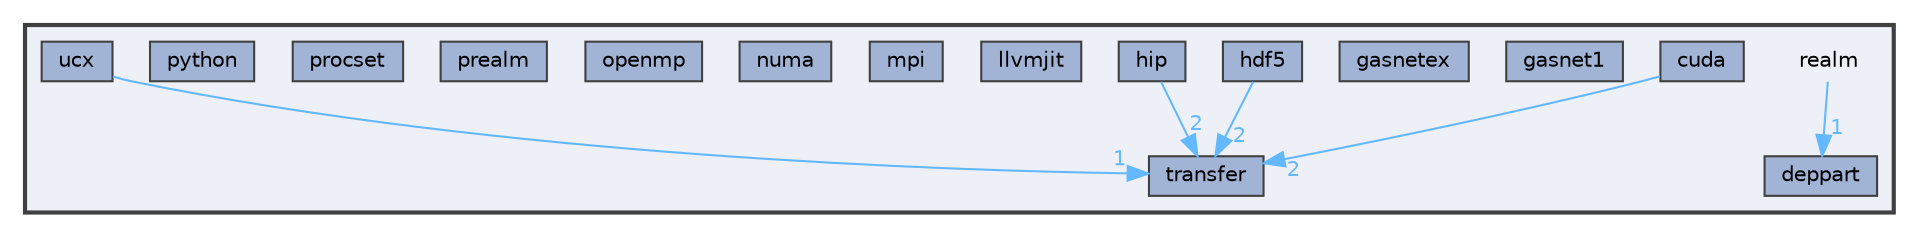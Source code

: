 digraph "/home/runner/work/realm/realm/realm-src/realm"
{
 // LATEX_PDF_SIZE
  bgcolor="transparent";
  edge [fontname=Helvetica,fontsize=10,labelfontname=Helvetica,labelfontsize=10];
  node [fontname=Helvetica,fontsize=10,shape=box,height=0.2,width=0.4];
  compound=true
  subgraph clusterdir_76d0aa56d6d0fcf837f4708a961e515b {
    graph [ bgcolor="#edf0f7", pencolor="grey25", label="", fontname=Helvetica,fontsize=10 style="filled,bold", URL="dir_76d0aa56d6d0fcf837f4708a961e515b.html",tooltip=""]
    dir_76d0aa56d6d0fcf837f4708a961e515b [shape=plaintext, label="realm"];
  dir_cc5b141b60e3b5ca0a25d4263a08edcb [label="cuda", fillcolor="#a2b4d6", color="grey25", style="filled", URL="dir_cc5b141b60e3b5ca0a25d4263a08edcb.html",tooltip=""];
  dir_0d9d2d843f75491afaae1e0deb37c96e [label="deppart", fillcolor="#a2b4d6", color="grey25", style="filled", URL="dir_0d9d2d843f75491afaae1e0deb37c96e.html",tooltip=""];
  dir_ece7293e82618c6795e6775ba89b46f3 [label="gasnet1", fillcolor="#a2b4d6", color="grey25", style="filled", URL="dir_ece7293e82618c6795e6775ba89b46f3.html",tooltip=""];
  dir_6e5d17f1c34d6a364b076e7260321eea [label="gasnetex", fillcolor="#a2b4d6", color="grey25", style="filled", URL="dir_6e5d17f1c34d6a364b076e7260321eea.html",tooltip=""];
  dir_9b293c06c29bd9632e9da8ae8f36a3a9 [label="hdf5", fillcolor="#a2b4d6", color="grey25", style="filled", URL="dir_9b293c06c29bd9632e9da8ae8f36a3a9.html",tooltip=""];
  dir_2314880ab284d1ee448d0ef6aaa3610c [label="hip", fillcolor="#a2b4d6", color="grey25", style="filled", URL="dir_2314880ab284d1ee448d0ef6aaa3610c.html",tooltip=""];
  dir_abd3c66ecb444c16dae13dff4fc43e9e [label="llvmjit", fillcolor="#a2b4d6", color="grey25", style="filled", URL="dir_abd3c66ecb444c16dae13dff4fc43e9e.html",tooltip=""];
  dir_e1eeb971ede9ba52b7363f0c690e12b2 [label="mpi", fillcolor="#a2b4d6", color="grey25", style="filled", URL="dir_e1eeb971ede9ba52b7363f0c690e12b2.html",tooltip=""];
  dir_0f150bcca5e02f4fa5ced720b0acb7b5 [label="numa", fillcolor="#a2b4d6", color="grey25", style="filled", URL="dir_0f150bcca5e02f4fa5ced720b0acb7b5.html",tooltip=""];
  dir_c1b9fb844caf09882795caaa36b22ee8 [label="openmp", fillcolor="#a2b4d6", color="grey25", style="filled", URL="dir_c1b9fb844caf09882795caaa36b22ee8.html",tooltip=""];
  dir_cc5c1a2e832bfdf0c6bcdd64d15f1ca7 [label="prealm", fillcolor="#a2b4d6", color="grey25", style="filled", URL="dir_cc5c1a2e832bfdf0c6bcdd64d15f1ca7.html",tooltip=""];
  dir_d73433de6d2b6f19305533a55bc05693 [label="procset", fillcolor="#a2b4d6", color="grey25", style="filled", URL="dir_d73433de6d2b6f19305533a55bc05693.html",tooltip=""];
  dir_c17176e2c670b4c378abbad093b05656 [label="python", fillcolor="#a2b4d6", color="grey25", style="filled", URL="dir_c17176e2c670b4c378abbad093b05656.html",tooltip=""];
  dir_8b58bba67313ea28a80daa0648a15c11 [label="transfer", fillcolor="#a2b4d6", color="grey25", style="filled", URL="dir_8b58bba67313ea28a80daa0648a15c11.html",tooltip=""];
  dir_21d20d85319a3587f447ec4f59a7d803 [label="ucx", fillcolor="#a2b4d6", color="grey25", style="filled", URL="dir_21d20d85319a3587f447ec4f59a7d803.html",tooltip=""];
  }
  dir_76d0aa56d6d0fcf837f4708a961e515b->dir_0d9d2d843f75491afaae1e0deb37c96e [headlabel="1", labeldistance=1.5 headhref="dir_000015_000002.html" href="dir_000015_000002.html" color="steelblue1" fontcolor="steelblue1"];
  dir_cc5b141b60e3b5ca0a25d4263a08edcb->dir_8b58bba67313ea28a80daa0648a15c11 [headlabel="2", labeldistance=1.5 headhref="dir_000001_000016.html" href="dir_000001_000016.html" color="steelblue1" fontcolor="steelblue1"];
  dir_9b293c06c29bd9632e9da8ae8f36a3a9->dir_8b58bba67313ea28a80daa0648a15c11 [headlabel="2", labeldistance=1.5 headhref="dir_000006_000016.html" href="dir_000006_000016.html" color="steelblue1" fontcolor="steelblue1"];
  dir_2314880ab284d1ee448d0ef6aaa3610c->dir_8b58bba67313ea28a80daa0648a15c11 [headlabel="2", labeldistance=1.5 headhref="dir_000007_000016.html" href="dir_000007_000016.html" color="steelblue1" fontcolor="steelblue1"];
  dir_21d20d85319a3587f447ec4f59a7d803->dir_8b58bba67313ea28a80daa0648a15c11 [headlabel="1", labeldistance=1.5 headhref="dir_000017_000016.html" href="dir_000017_000016.html" color="steelblue1" fontcolor="steelblue1"];
}
